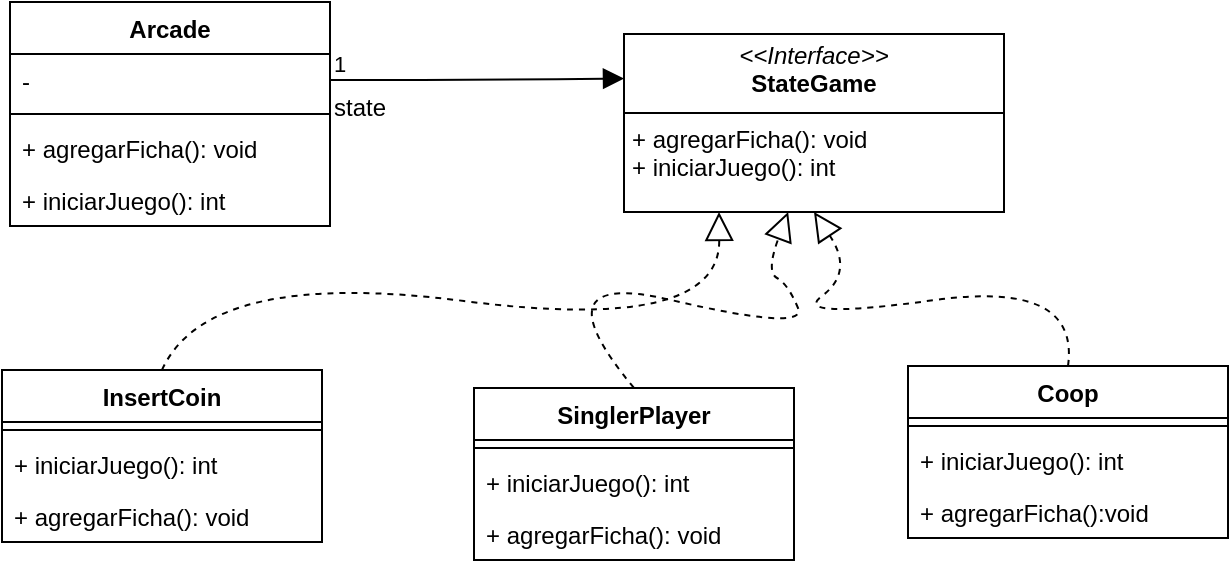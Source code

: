 <mxfile version="27.0.6">
  <diagram name="Página-1" id="kmqZo0G7d1NI66z-sriO">
    <mxGraphModel dx="1511" dy="523" grid="0" gridSize="10" guides="1" tooltips="1" connect="1" arrows="1" fold="1" page="0" pageScale="1" pageWidth="827" pageHeight="1169" math="0" shadow="0">
      <root>
        <mxCell id="0" />
        <mxCell id="1" parent="0" />
        <mxCell id="IiduG0gqYlvxweNFY8qm-2" value="Arcade" style="swimlane;fontStyle=1;align=center;verticalAlign=top;childLayout=stackLayout;horizontal=1;startSize=26;horizontalStack=0;resizeParent=1;resizeParentMax=0;resizeLast=0;collapsible=1;marginBottom=0;whiteSpace=wrap;html=1;" vertex="1" parent="1">
          <mxGeometry x="-189" y="20" width="160" height="112" as="geometry" />
        </mxCell>
        <mxCell id="IiduG0gqYlvxweNFY8qm-3" value="-" style="text;strokeColor=none;fillColor=none;align=left;verticalAlign=top;spacingLeft=4;spacingRight=4;overflow=hidden;rotatable=0;points=[[0,0.5],[1,0.5]];portConstraint=eastwest;whiteSpace=wrap;html=1;" vertex="1" parent="IiduG0gqYlvxweNFY8qm-2">
          <mxGeometry y="26" width="160" height="26" as="geometry" />
        </mxCell>
        <mxCell id="IiduG0gqYlvxweNFY8qm-4" value="" style="line;strokeWidth=1;fillColor=none;align=left;verticalAlign=middle;spacingTop=-1;spacingLeft=3;spacingRight=3;rotatable=0;labelPosition=right;points=[];portConstraint=eastwest;strokeColor=inherit;" vertex="1" parent="IiduG0gqYlvxweNFY8qm-2">
          <mxGeometry y="52" width="160" height="8" as="geometry" />
        </mxCell>
        <mxCell id="IiduG0gqYlvxweNFY8qm-5" value="+ agregarFicha(): void" style="text;strokeColor=none;fillColor=none;align=left;verticalAlign=top;spacingLeft=4;spacingRight=4;overflow=hidden;rotatable=0;points=[[0,0.5],[1,0.5]];portConstraint=eastwest;whiteSpace=wrap;html=1;" vertex="1" parent="IiduG0gqYlvxweNFY8qm-2">
          <mxGeometry y="60" width="160" height="26" as="geometry" />
        </mxCell>
        <mxCell id="IiduG0gqYlvxweNFY8qm-6" value="+ iniciarJuego(): int" style="text;strokeColor=none;fillColor=none;align=left;verticalAlign=top;spacingLeft=4;spacingRight=4;overflow=hidden;rotatable=0;points=[[0,0.5],[1,0.5]];portConstraint=eastwest;whiteSpace=wrap;html=1;" vertex="1" parent="IiduG0gqYlvxweNFY8qm-2">
          <mxGeometry y="86" width="160" height="26" as="geometry" />
        </mxCell>
        <mxCell id="IiduG0gqYlvxweNFY8qm-7" value="&lt;p style=&quot;margin:0px;margin-top:4px;text-align:center;&quot;&gt;&lt;i&gt;&amp;lt;&amp;lt;Interface&amp;gt;&amp;gt;&lt;/i&gt;&lt;br&gt;&lt;b&gt;StateGame&lt;/b&gt;&lt;/p&gt;&lt;hr size=&quot;1&quot; style=&quot;border-style:solid;&quot;&gt;&lt;p style=&quot;margin:0px;margin-left:4px;&quot;&gt;+ agregarFicha(): void&lt;br&gt;+ iniciarJuego(): int&lt;/p&gt;" style="verticalAlign=top;align=left;overflow=fill;html=1;whiteSpace=wrap;" vertex="1" parent="1">
          <mxGeometry x="118" y="36" width="190" height="89" as="geometry" />
        </mxCell>
        <mxCell id="IiduG0gqYlvxweNFY8qm-8" value="SinglerPlayer" style="swimlane;fontStyle=1;align=center;verticalAlign=top;childLayout=stackLayout;horizontal=1;startSize=26;horizontalStack=0;resizeParent=1;resizeParentMax=0;resizeLast=0;collapsible=1;marginBottom=0;whiteSpace=wrap;html=1;" vertex="1" parent="1">
          <mxGeometry x="43" y="213" width="160" height="86" as="geometry" />
        </mxCell>
        <mxCell id="IiduG0gqYlvxweNFY8qm-10" value="" style="line;strokeWidth=1;fillColor=none;align=left;verticalAlign=middle;spacingTop=-1;spacingLeft=3;spacingRight=3;rotatable=0;labelPosition=right;points=[];portConstraint=eastwest;strokeColor=inherit;" vertex="1" parent="IiduG0gqYlvxweNFY8qm-8">
          <mxGeometry y="26" width="160" height="8" as="geometry" />
        </mxCell>
        <mxCell id="IiduG0gqYlvxweNFY8qm-19" value="+ iniciarJuego(): int" style="text;strokeColor=none;fillColor=none;align=left;verticalAlign=top;spacingLeft=4;spacingRight=4;overflow=hidden;rotatable=0;points=[[0,0.5],[1,0.5]];portConstraint=eastwest;whiteSpace=wrap;html=1;" vertex="1" parent="IiduG0gqYlvxweNFY8qm-8">
          <mxGeometry y="34" width="160" height="26" as="geometry" />
        </mxCell>
        <mxCell id="IiduG0gqYlvxweNFY8qm-11" value="+ agregarFicha(): void" style="text;strokeColor=none;fillColor=none;align=left;verticalAlign=top;spacingLeft=4;spacingRight=4;overflow=hidden;rotatable=0;points=[[0,0.5],[1,0.5]];portConstraint=eastwest;whiteSpace=wrap;html=1;" vertex="1" parent="IiduG0gqYlvxweNFY8qm-8">
          <mxGeometry y="60" width="160" height="26" as="geometry" />
        </mxCell>
        <mxCell id="IiduG0gqYlvxweNFY8qm-12" value="Coop" style="swimlane;fontStyle=1;align=center;verticalAlign=top;childLayout=stackLayout;horizontal=1;startSize=26;horizontalStack=0;resizeParent=1;resizeParentMax=0;resizeLast=0;collapsible=1;marginBottom=0;whiteSpace=wrap;html=1;" vertex="1" parent="1">
          <mxGeometry x="260" y="202" width="160" height="86" as="geometry" />
        </mxCell>
        <mxCell id="IiduG0gqYlvxweNFY8qm-14" value="" style="line;strokeWidth=1;fillColor=none;align=left;verticalAlign=middle;spacingTop=-1;spacingLeft=3;spacingRight=3;rotatable=0;labelPosition=right;points=[];portConstraint=eastwest;strokeColor=inherit;" vertex="1" parent="IiduG0gqYlvxweNFY8qm-12">
          <mxGeometry y="26" width="160" height="8" as="geometry" />
        </mxCell>
        <mxCell id="IiduG0gqYlvxweNFY8qm-15" value="+ iniciarJuego(): int" style="text;strokeColor=none;fillColor=none;align=left;verticalAlign=top;spacingLeft=4;spacingRight=4;overflow=hidden;rotatable=0;points=[[0,0.5],[1,0.5]];portConstraint=eastwest;whiteSpace=wrap;html=1;" vertex="1" parent="IiduG0gqYlvxweNFY8qm-12">
          <mxGeometry y="34" width="160" height="26" as="geometry" />
        </mxCell>
        <mxCell id="IiduG0gqYlvxweNFY8qm-20" value="+ agregarFicha():void" style="text;strokeColor=none;fillColor=none;align=left;verticalAlign=top;spacingLeft=4;spacingRight=4;overflow=hidden;rotatable=0;points=[[0,0.5],[1,0.5]];portConstraint=eastwest;whiteSpace=wrap;html=1;" vertex="1" parent="IiduG0gqYlvxweNFY8qm-12">
          <mxGeometry y="60" width="160" height="26" as="geometry" />
        </mxCell>
        <mxCell id="IiduG0gqYlvxweNFY8qm-17" value="" style="endArrow=block;dashed=1;endFill=0;endSize=12;html=1;rounded=0;fontSize=12;curved=1;exitX=0.5;exitY=0;exitDx=0;exitDy=0;entryX=0.432;entryY=1;entryDx=0;entryDy=0;entryPerimeter=0;" edge="1" parent="1" source="IiduG0gqYlvxweNFY8qm-8" target="IiduG0gqYlvxweNFY8qm-7">
          <mxGeometry width="160" relative="1" as="geometry">
            <mxPoint x="-7" y="224" as="sourcePoint" />
            <mxPoint x="153" y="224" as="targetPoint" />
            <Array as="points">
              <mxPoint x="73" y="153" />
              <mxPoint x="210" y="185" />
              <mxPoint x="200" y="161" />
              <mxPoint x="189" y="155" />
            </Array>
          </mxGeometry>
        </mxCell>
        <mxCell id="IiduG0gqYlvxweNFY8qm-18" value="" style="endArrow=block;dashed=1;endFill=0;endSize=12;html=1;rounded=0;fontSize=12;curved=1;exitX=0.5;exitY=0;exitDx=0;exitDy=0;entryX=0.5;entryY=1;entryDx=0;entryDy=0;" edge="1" parent="1" source="IiduG0gqYlvxweNFY8qm-12" target="IiduG0gqYlvxweNFY8qm-7">
          <mxGeometry width="160" relative="1" as="geometry">
            <mxPoint x="-7" y="224" as="sourcePoint" />
            <mxPoint x="153" y="224" as="targetPoint" />
            <Array as="points">
              <mxPoint x="346" y="159" />
              <mxPoint x="201" y="179" />
              <mxPoint x="233" y="155" />
            </Array>
          </mxGeometry>
        </mxCell>
        <mxCell id="IiduG0gqYlvxweNFY8qm-22" value="state" style="endArrow=block;endFill=1;html=1;edgeStyle=orthogonalEdgeStyle;align=left;verticalAlign=top;rounded=0;fontSize=12;startSize=8;endSize=8;curved=1;exitX=1;exitY=0.5;exitDx=0;exitDy=0;entryX=0;entryY=0.25;entryDx=0;entryDy=0;" edge="1" parent="1" source="IiduG0gqYlvxweNFY8qm-3" target="IiduG0gqYlvxweNFY8qm-7">
          <mxGeometry x="-1" relative="1" as="geometry">
            <mxPoint x="-7" y="224" as="sourcePoint" />
            <mxPoint x="153" y="224" as="targetPoint" />
          </mxGeometry>
        </mxCell>
        <mxCell id="IiduG0gqYlvxweNFY8qm-23" value="1" style="edgeLabel;resizable=0;html=1;align=left;verticalAlign=bottom;" connectable="0" vertex="1" parent="IiduG0gqYlvxweNFY8qm-22">
          <mxGeometry x="-1" relative="1" as="geometry" />
        </mxCell>
        <mxCell id="IiduG0gqYlvxweNFY8qm-24" value="InsertCoin" style="swimlane;fontStyle=1;align=center;verticalAlign=top;childLayout=stackLayout;horizontal=1;startSize=26;horizontalStack=0;resizeParent=1;resizeParentMax=0;resizeLast=0;collapsible=1;marginBottom=0;whiteSpace=wrap;html=1;" vertex="1" parent="1">
          <mxGeometry x="-193" y="204" width="160" height="86" as="geometry" />
        </mxCell>
        <mxCell id="IiduG0gqYlvxweNFY8qm-26" value="" style="line;strokeWidth=1;fillColor=none;align=left;verticalAlign=middle;spacingTop=-1;spacingLeft=3;spacingRight=3;rotatable=0;labelPosition=right;points=[];portConstraint=eastwest;strokeColor=inherit;" vertex="1" parent="IiduG0gqYlvxweNFY8qm-24">
          <mxGeometry y="26" width="160" height="8" as="geometry" />
        </mxCell>
        <mxCell id="IiduG0gqYlvxweNFY8qm-29" value="+ iniciarJuego(): int" style="text;strokeColor=none;fillColor=none;align=left;verticalAlign=top;spacingLeft=4;spacingRight=4;overflow=hidden;rotatable=0;points=[[0,0.5],[1,0.5]];portConstraint=eastwest;whiteSpace=wrap;html=1;" vertex="1" parent="IiduG0gqYlvxweNFY8qm-24">
          <mxGeometry y="34" width="160" height="26" as="geometry" />
        </mxCell>
        <mxCell id="IiduG0gqYlvxweNFY8qm-27" value="+ agregarFicha(): void" style="text;strokeColor=none;fillColor=none;align=left;verticalAlign=top;spacingLeft=4;spacingRight=4;overflow=hidden;rotatable=0;points=[[0,0.5],[1,0.5]];portConstraint=eastwest;whiteSpace=wrap;html=1;" vertex="1" parent="IiduG0gqYlvxweNFY8qm-24">
          <mxGeometry y="60" width="160" height="26" as="geometry" />
        </mxCell>
        <mxCell id="IiduG0gqYlvxweNFY8qm-28" value="" style="endArrow=block;dashed=1;endFill=0;endSize=12;html=1;rounded=0;fontSize=12;curved=1;exitX=0.5;exitY=0;exitDx=0;exitDy=0;entryX=0.25;entryY=1;entryDx=0;entryDy=0;" edge="1" parent="1" source="IiduG0gqYlvxweNFY8qm-24" target="IiduG0gqYlvxweNFY8qm-7">
          <mxGeometry width="160" relative="1" as="geometry">
            <mxPoint x="-160.5" y="208" as="sourcePoint" />
            <mxPoint x="118" y="129" as="targetPoint" />
            <Array as="points">
              <mxPoint x="-90" y="153" />
              <mxPoint x="166" y="186" />
            </Array>
          </mxGeometry>
        </mxCell>
      </root>
    </mxGraphModel>
  </diagram>
</mxfile>
